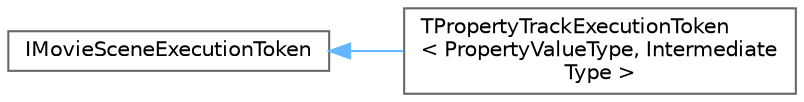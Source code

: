 digraph "Graphical Class Hierarchy"
{
 // INTERACTIVE_SVG=YES
 // LATEX_PDF_SIZE
  bgcolor="transparent";
  edge [fontname=Helvetica,fontsize=10,labelfontname=Helvetica,labelfontsize=10];
  node [fontname=Helvetica,fontsize=10,shape=box,height=0.2,width=0.4];
  rankdir="LR";
  Node0 [id="Node000000",label="IMovieSceneExecutionToken",height=0.2,width=0.4,color="grey40", fillcolor="white", style="filled",URL="$db/de3/structIMovieSceneExecutionToken.html",tooltip="Base class for all execution tokens that are produced by evaluation templates."];
  Node0 -> Node1 [id="edge5499_Node000000_Node000001",dir="back",color="steelblue1",style="solid",tooltip=" "];
  Node1 [id="Node000001",label="TPropertyTrackExecutionToken\l\< PropertyValueType, Intermediate\lType \>",height=0.2,width=0.4,color="grey40", fillcolor="white", style="filled",URL="$d9/d05/structTPropertyTrackExecutionToken.html",tooltip="Execution token that simple stores a value, and sets it when executed."];
}
